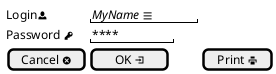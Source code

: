 @startsalt
{
    Login<&person>       | "//MyName// <&menu>"
    Password <&key>    | "****      "
    [Cancel <&circle-x>]    | [  OK <&account-login>  ] | [Print <&print>]
}
@endsalt